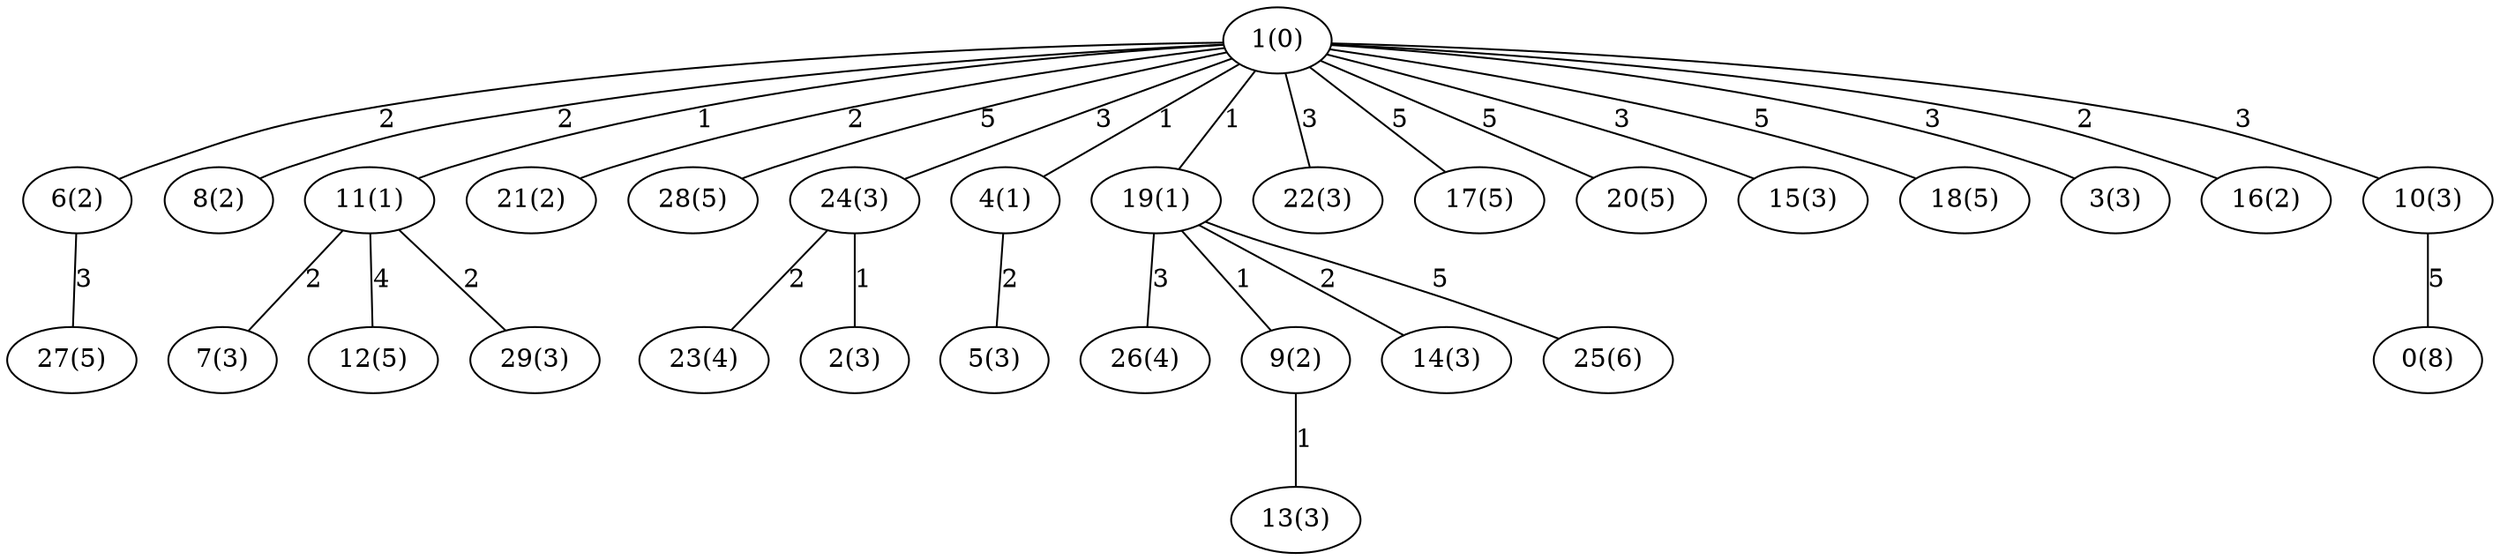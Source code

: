 graph{
   7 [label="7(3)"];
   1 [label="1(0)"];
   0 [label="0(8)"];
   6 [label="6(2)"];
   8 [label="8(2)"];
   11 [label="11(1)"];
   21 [label="21(2)"];
   28 [label="28(5)"];
   24 [label="24(3)"];
   12 [label="12(5)"];
   5 [label="5(3)"];
   23 [label="23(4)"];
   4 [label="4(1)"];
   19 [label="19(1)"];
   13 [label="13(3)"];
   26 [label="26(4)"];
   29 [label="29(3)"];
   22 [label="22(3)"];
   17 [label="17(5)"];
   9 [label="9(2)"];
   20 [label="20(5)"];
   15 [label="15(3)"];
   14 [label="14(3)"];
   2 [label="2(3)"];
   27 [label="27(5)"];
   18 [label="18(5)"];
   3 [label="3(3)"];
   25 [label="25(6)"];
   16 [label="16(2)"];
   10 [label="10(3)"];
   1 -- 3 [label="3"];
   1 -- 18 [label="5"];
   1 -- 6 [label="2"];
   1 -- 10 [label="3"];
   11 -- 7 [label="2"];
   1 -- 16 [label="2"];
   10 -- 0 [label="5"];
   11 -- 29 [label="2"];
   1 -- 8 [label="2"];
   1 -- 24 [label="3"];
   1 -- 11 [label="1"];
   6 -- 27 [label="3"];
   1 -- 28 [label="5"];
   11 -- 12 [label="4"];
   1 -- 21 [label="2"];
   1 -- 4 [label="1"];
   9 -- 13 [label="1"];
   1 -- 19 [label="1"];
   19 -- 26 [label="3"];
   4 -- 5 [label="2"];
   1 -- 22 [label="3"];
   1 -- 17 [label="5"];
   19 -- 9 [label="1"];
   24 -- 23 [label="2"];
   1 -- 20 [label="5"];
   24 -- 2 [label="1"];
   1 -- 15 [label="3"];
   19 -- 14 [label="2"];
   19 -- 25 [label="5"];
}